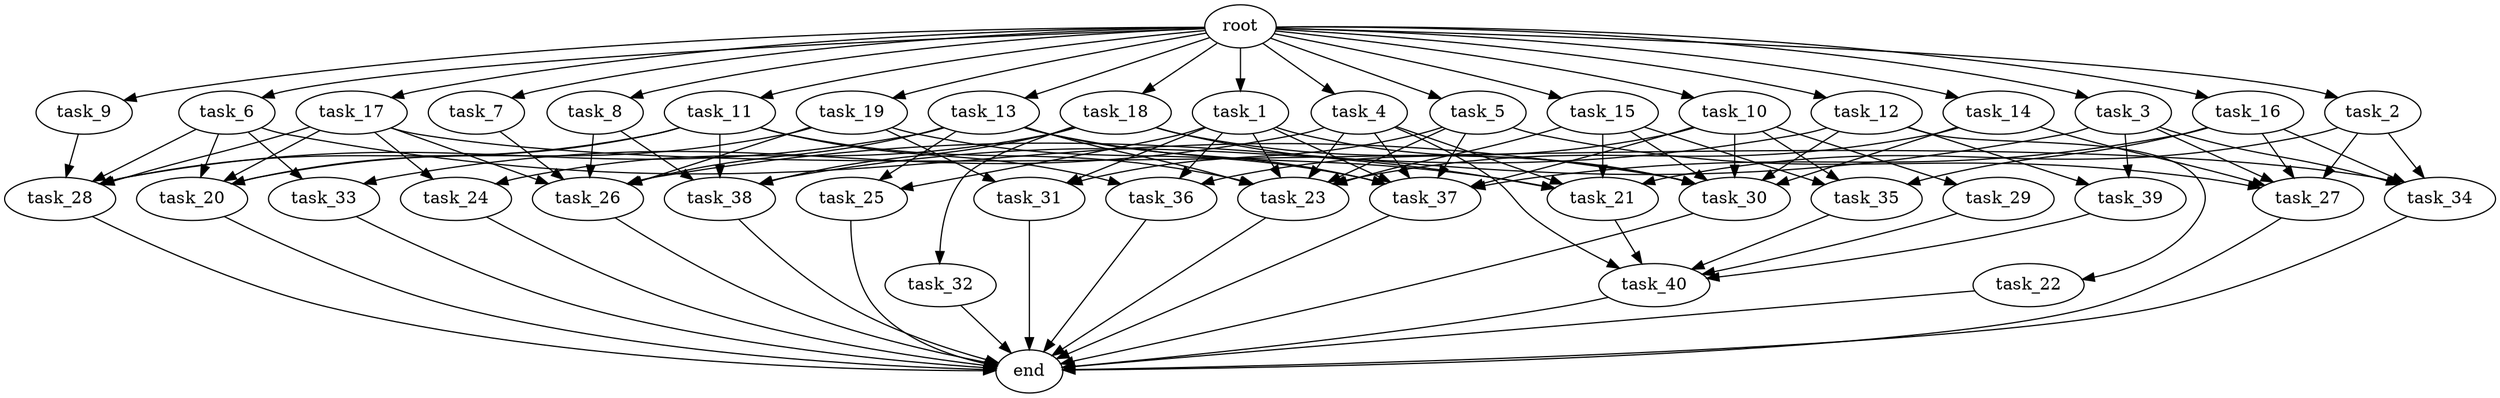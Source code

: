 digraph G {
  root [size="0.000000e+00"];
  task_1 [size="4.636464e+10"];
  task_2 [size="7.754853e+10"];
  task_3 [size="9.701590e+10"];
  task_4 [size="4.078119e+10"];
  task_5 [size="5.853486e+10"];
  task_6 [size="1.294348e+10"];
  task_7 [size="5.815187e+10"];
  task_8 [size="5.669909e+10"];
  task_9 [size="4.846534e+10"];
  task_10 [size="9.113799e+10"];
  task_11 [size="8.874766e+10"];
  task_12 [size="9.050890e+10"];
  task_13 [size="1.349750e+10"];
  task_14 [size="5.059267e+09"];
  task_15 [size="2.566466e+10"];
  task_16 [size="6.048717e+10"];
  task_17 [size="3.870129e+10"];
  task_18 [size="1.658690e+10"];
  task_19 [size="4.107879e+10"];
  task_20 [size="6.199206e+10"];
  task_21 [size="1.117853e+09"];
  task_22 [size="4.170112e+10"];
  task_23 [size="7.276419e+09"];
  task_24 [size="4.537595e+10"];
  task_25 [size="9.314231e+10"];
  task_26 [size="5.834485e+10"];
  task_27 [size="1.770030e+10"];
  task_28 [size="8.925511e+10"];
  task_29 [size="3.770176e+10"];
  task_30 [size="9.852682e+10"];
  task_31 [size="9.086903e+10"];
  task_32 [size="9.479882e+10"];
  task_33 [size="6.573386e+10"];
  task_34 [size="1.544045e+10"];
  task_35 [size="9.148217e+10"];
  task_36 [size="6.032422e+10"];
  task_37 [size="9.513541e+10"];
  task_38 [size="5.482068e+10"];
  task_39 [size="2.154147e+10"];
  task_40 [size="7.515205e+10"];
  end [size="0.000000e+00"];

  root -> task_1 [size="1.000000e-12"];
  root -> task_2 [size="1.000000e-12"];
  root -> task_3 [size="1.000000e-12"];
  root -> task_4 [size="1.000000e-12"];
  root -> task_5 [size="1.000000e-12"];
  root -> task_6 [size="1.000000e-12"];
  root -> task_7 [size="1.000000e-12"];
  root -> task_8 [size="1.000000e-12"];
  root -> task_9 [size="1.000000e-12"];
  root -> task_10 [size="1.000000e-12"];
  root -> task_11 [size="1.000000e-12"];
  root -> task_12 [size="1.000000e-12"];
  root -> task_13 [size="1.000000e-12"];
  root -> task_14 [size="1.000000e-12"];
  root -> task_15 [size="1.000000e-12"];
  root -> task_16 [size="1.000000e-12"];
  root -> task_17 [size="1.000000e-12"];
  root -> task_18 [size="1.000000e-12"];
  root -> task_19 [size="1.000000e-12"];
  task_1 -> task_23 [size="1.039488e+07"];
  task_1 -> task_25 [size="4.657115e+08"];
  task_1 -> task_30 [size="1.407526e+08"];
  task_1 -> task_31 [size="3.028968e+08"];
  task_1 -> task_36 [size="2.010807e+08"];
  task_1 -> task_37 [size="1.359077e+08"];
  task_2 -> task_21 [size="2.235705e+06"];
  task_2 -> task_27 [size="3.540060e+07"];
  task_2 -> task_34 [size="3.860112e+07"];
  task_3 -> task_26 [size="9.724142e+07"];
  task_3 -> task_27 [size="3.540060e+07"];
  task_3 -> task_34 [size="3.860112e+07"];
  task_3 -> task_39 [size="1.077074e+08"];
  task_4 -> task_21 [size="2.235705e+06"];
  task_4 -> task_23 [size="1.039488e+07"];
  task_4 -> task_33 [size="3.286693e+08"];
  task_4 -> task_37 [size="1.359077e+08"];
  task_4 -> task_40 [size="1.503041e+08"];
  task_5 -> task_23 [size="1.039488e+07"];
  task_5 -> task_27 [size="3.540060e+07"];
  task_5 -> task_31 [size="3.028968e+08"];
  task_5 -> task_37 [size="1.359077e+08"];
  task_6 -> task_20 [size="1.549802e+08"];
  task_6 -> task_28 [size="1.785102e+08"];
  task_6 -> task_30 [size="1.407526e+08"];
  task_6 -> task_33 [size="3.286693e+08"];
  task_7 -> task_26 [size="9.724142e+07"];
  task_8 -> task_26 [size="9.724142e+07"];
  task_8 -> task_38 [size="1.370517e+08"];
  task_9 -> task_28 [size="1.785102e+08"];
  task_10 -> task_29 [size="3.770176e+08"];
  task_10 -> task_30 [size="1.407526e+08"];
  task_10 -> task_35 [size="3.049406e+08"];
  task_10 -> task_36 [size="2.010807e+08"];
  task_10 -> task_37 [size="1.359077e+08"];
  task_11 -> task_20 [size="1.549802e+08"];
  task_11 -> task_23 [size="1.039488e+07"];
  task_11 -> task_28 [size="1.785102e+08"];
  task_11 -> task_36 [size="2.010807e+08"];
  task_11 -> task_38 [size="1.370517e+08"];
  task_12 -> task_22 [size="4.170112e+08"];
  task_12 -> task_30 [size="1.407526e+08"];
  task_12 -> task_38 [size="1.370517e+08"];
  task_12 -> task_39 [size="1.077074e+08"];
  task_13 -> task_21 [size="2.235705e+06"];
  task_13 -> task_23 [size="1.039488e+07"];
  task_13 -> task_25 [size="4.657115e+08"];
  task_13 -> task_26 [size="9.724142e+07"];
  task_13 -> task_28 [size="1.785102e+08"];
  task_13 -> task_37 [size="1.359077e+08"];
  task_14 -> task_23 [size="1.039488e+07"];
  task_14 -> task_27 [size="3.540060e+07"];
  task_14 -> task_30 [size="1.407526e+08"];
  task_15 -> task_21 [size="2.235705e+06"];
  task_15 -> task_23 [size="1.039488e+07"];
  task_15 -> task_30 [size="1.407526e+08"];
  task_15 -> task_35 [size="3.049406e+08"];
  task_16 -> task_27 [size="3.540060e+07"];
  task_16 -> task_34 [size="3.860112e+07"];
  task_16 -> task_35 [size="3.049406e+08"];
  task_16 -> task_37 [size="1.359077e+08"];
  task_17 -> task_20 [size="1.549802e+08"];
  task_17 -> task_24 [size="2.268798e+08"];
  task_17 -> task_26 [size="9.724142e+07"];
  task_17 -> task_28 [size="1.785102e+08"];
  task_17 -> task_34 [size="3.860112e+07"];
  task_18 -> task_21 [size="2.235705e+06"];
  task_18 -> task_24 [size="2.268798e+08"];
  task_18 -> task_30 [size="1.407526e+08"];
  task_18 -> task_32 [size="9.479882e+08"];
  task_18 -> task_38 [size="1.370517e+08"];
  task_19 -> task_20 [size="1.549802e+08"];
  task_19 -> task_26 [size="9.724142e+07"];
  task_19 -> task_31 [size="3.028968e+08"];
  task_19 -> task_37 [size="1.359077e+08"];
  task_20 -> end [size="1.000000e-12"];
  task_21 -> task_40 [size="1.503041e+08"];
  task_22 -> end [size="1.000000e-12"];
  task_23 -> end [size="1.000000e-12"];
  task_24 -> end [size="1.000000e-12"];
  task_25 -> end [size="1.000000e-12"];
  task_26 -> end [size="1.000000e-12"];
  task_27 -> end [size="1.000000e-12"];
  task_28 -> end [size="1.000000e-12"];
  task_29 -> task_40 [size="1.503041e+08"];
  task_30 -> end [size="1.000000e-12"];
  task_31 -> end [size="1.000000e-12"];
  task_32 -> end [size="1.000000e-12"];
  task_33 -> end [size="1.000000e-12"];
  task_34 -> end [size="1.000000e-12"];
  task_35 -> task_40 [size="1.503041e+08"];
  task_36 -> end [size="1.000000e-12"];
  task_37 -> end [size="1.000000e-12"];
  task_38 -> end [size="1.000000e-12"];
  task_39 -> task_40 [size="1.503041e+08"];
  task_40 -> end [size="1.000000e-12"];
}
